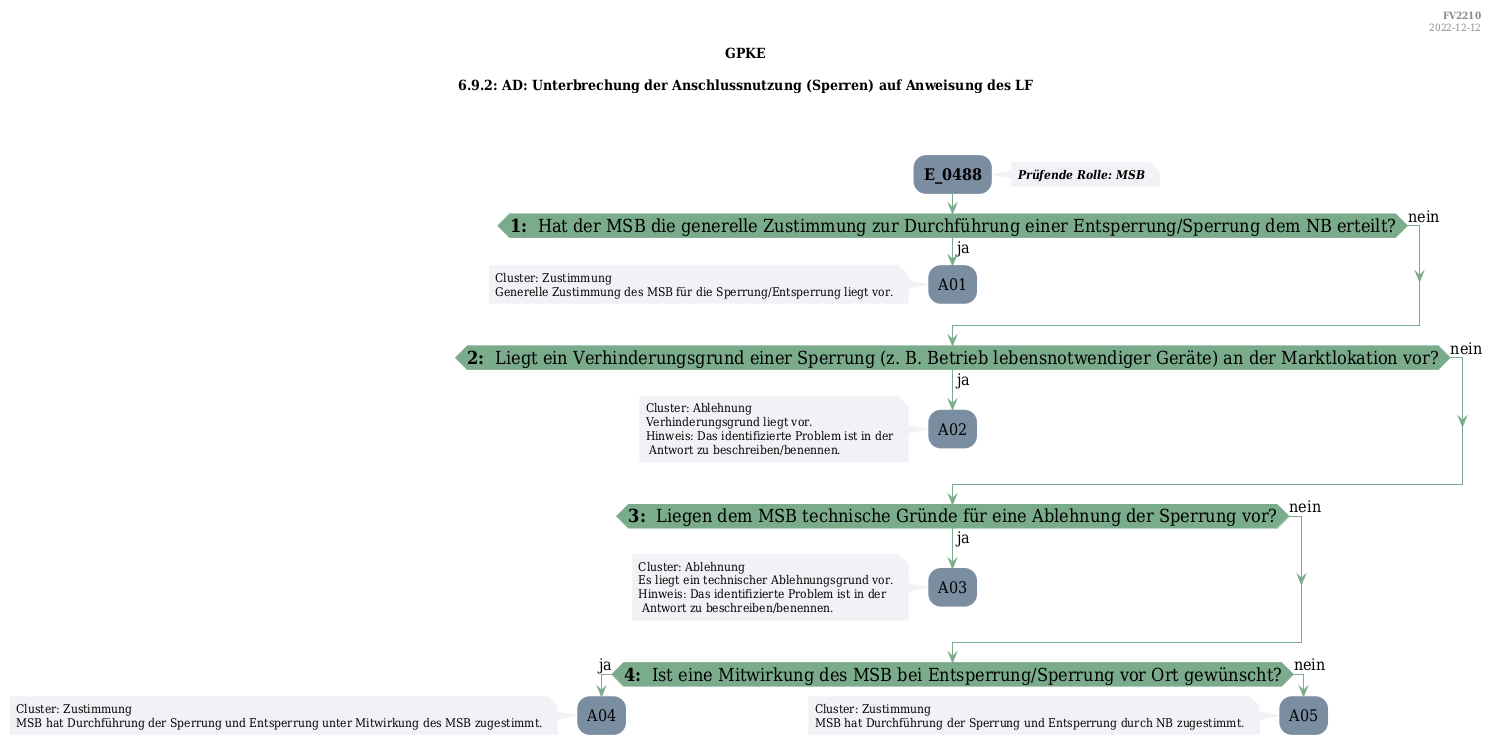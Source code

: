 @startuml
skinparam Shadowing false
skinparam NoteBorderColor #f3f1f6
skinparam NoteBackgroundColor #f3f1f6
skinparam NoteFontSize 12
skinparam ActivityBorderColor none
skinparam ActivityBackgroundColor #7a8da1
skinparam ActivityFontSize 16
skinparam ArrowColor #7aab8a
skinparam ArrowFontSize 16
skinparam ActivityDiamondBackgroundColor #7aab8a
skinparam ActivityDiamondBorderColor #7aab8a
skinparam ActivityDiamondFontSize 18
skinparam defaultFontName DejaVu Serif Condensed
skinparam ActivityEndColor #669580

header
<b>FV2210
2022-12-12
endheader

title
GPKE

6.9.2: AD: Unterbrechung der Anschlussnutzung (Sperren) auf Anweisung des LF



end title
:<b>E_0488</b>;
note right
<b><i>Prüfende Rolle: MSB
end note

if (<b>1: </b> Hat der MSB die generelle Zustimmung zur Durchführung einer Entsperrung/Sperrung dem NB erteilt?) then (ja)
    :A01;
    note left
        Cluster: Zustimmung
        Generelle Zustimmung des MSB für die Sperrung/Entsperrung liegt vor.
    endnote
    kill;
else (nein)
endif
if (<b>2: </b> Liegt ein Verhinderungsgrund einer Sperrung (z. B. Betrieb lebensnotwendiger Geräte&#41; an der Marktlokation vor?) then (ja)
    :A02;
    note left
        Cluster: Ablehnung
        Verhinderungsgrund liegt vor.
        Hinweis: Das identifizierte Problem ist in der
         Antwort zu beschreiben/benennen.
    endnote
    kill;
else (nein)
endif
if (<b>3: </b> Liegen dem MSB technische Gründe für eine Ablehnung der Sperrung vor?) then (ja)
    :A03;
    note left
        Cluster: Ablehnung
        Es liegt ein technischer Ablehnungsgrund vor.
        Hinweis: Das identifizierte Problem ist in der
         Antwort zu beschreiben/benennen.
    endnote
    kill;
else (nein)
endif
if (<b>4: </b> Ist eine Mitwirkung des MSB bei Entsperrung/Sperrung vor Ort gewünscht?) then (ja)
    :A04;
    note left
        Cluster: Zustimmung
        MSB hat Durchführung der Sperrung und Entsperrung unter Mitwirkung des MSB zugestimmt.
    endnote
    kill;
else (nein)
    :A05;
    note left
        Cluster: Zustimmung
        MSB hat Durchführung der Sperrung und Entsperrung durch NB zugestimmt.
    endnote
    kill;
endif

@enduml
